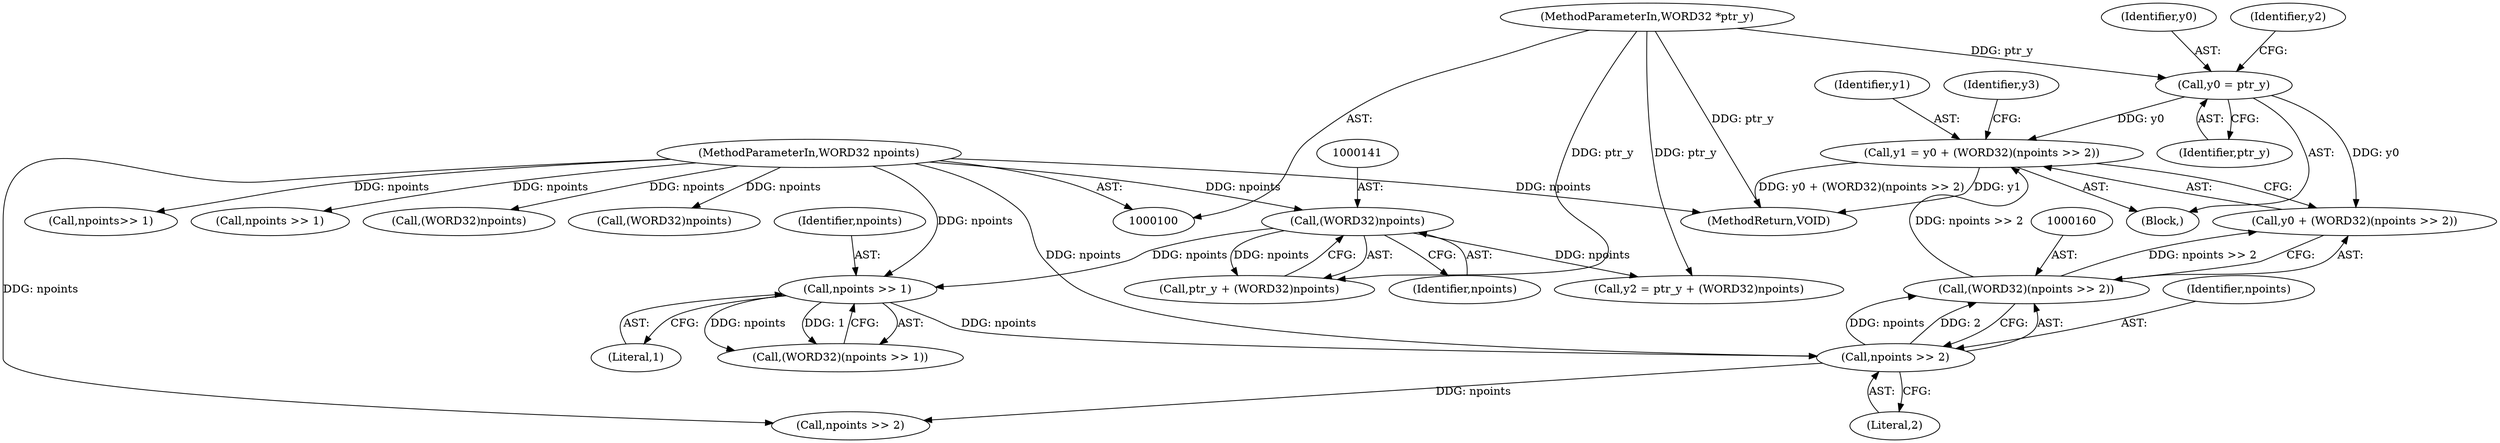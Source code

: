 digraph "0_Android_04e8cd58f075bec5892e369c8deebca9c67e855c@pointer" {
"1000155" [label="(Call,y1 = y0 + (WORD32)(npoints >> 2))"];
"1000133" [label="(Call,y0 = ptr_y)"];
"1000101" [label="(MethodParameterIn,WORD32 *ptr_y)"];
"1000159" [label="(Call,(WORD32)(npoints >> 2))"];
"1000161" [label="(Call,npoints >> 2)"];
"1000152" [label="(Call,npoints >> 1)"];
"1000140" [label="(Call,(WORD32)npoints)"];
"1000104" [label="(MethodParameterIn,WORD32 npoints)"];
"1000157" [label="(Call,y0 + (WORD32)(npoints >> 2))"];
"1000154" [label="(Literal,1)"];
"1000101" [label="(MethodParameterIn,WORD32 *ptr_y)"];
"1000162" [label="(Identifier,npoints)"];
"1000142" [label="(Identifier,npoints)"];
"1000138" [label="(Call,ptr_y + (WORD32)npoints)"];
"1000105" [label="(Block,)"];
"1000140" [label="(Call,(WORD32)npoints)"];
"1000153" [label="(Identifier,npoints)"];
"1000156" [label="(Identifier,y1)"];
"1000163" [label="(Literal,2)"];
"1000155" [label="(Call,y1 = y0 + (WORD32)(npoints >> 2))"];
"1000136" [label="(Call,y2 = ptr_y + (WORD32)npoints)"];
"1000170" [label="(Call,npoints >> 2)"];
"1000161" [label="(Call,npoints >> 2)"];
"1000135" [label="(Identifier,ptr_y)"];
"1000150" [label="(Call,(WORD32)(npoints >> 1))"];
"1000165" [label="(Identifier,y3)"];
"1000133" [label="(Call,y0 = ptr_y)"];
"1000134" [label="(Identifier,y0)"];
"1000197" [label="(Call,npoints>> 1)"];
"1000104" [label="(MethodParameterIn,WORD32 npoints)"];
"1000152" [label="(Call,npoints >> 1)"];
"1000178" [label="(Call,npoints >> 1)"];
"1000437" [label="(Call,(WORD32)npoints)"];
"1000137" [label="(Identifier,y2)"];
"1000430" [label="(Call,(WORD32)npoints)"];
"1000159" [label="(Call,(WORD32)(npoints >> 2))"];
"1000441" [label="(MethodReturn,VOID)"];
"1000155" -> "1000105"  [label="AST: "];
"1000155" -> "1000157"  [label="CFG: "];
"1000156" -> "1000155"  [label="AST: "];
"1000157" -> "1000155"  [label="AST: "];
"1000165" -> "1000155"  [label="CFG: "];
"1000155" -> "1000441"  [label="DDG: y0 + (WORD32)(npoints >> 2)"];
"1000155" -> "1000441"  [label="DDG: y1"];
"1000133" -> "1000155"  [label="DDG: y0"];
"1000159" -> "1000155"  [label="DDG: npoints >> 2"];
"1000133" -> "1000105"  [label="AST: "];
"1000133" -> "1000135"  [label="CFG: "];
"1000134" -> "1000133"  [label="AST: "];
"1000135" -> "1000133"  [label="AST: "];
"1000137" -> "1000133"  [label="CFG: "];
"1000101" -> "1000133"  [label="DDG: ptr_y"];
"1000133" -> "1000157"  [label="DDG: y0"];
"1000101" -> "1000100"  [label="AST: "];
"1000101" -> "1000441"  [label="DDG: ptr_y"];
"1000101" -> "1000136"  [label="DDG: ptr_y"];
"1000101" -> "1000138"  [label="DDG: ptr_y"];
"1000159" -> "1000157"  [label="AST: "];
"1000159" -> "1000161"  [label="CFG: "];
"1000160" -> "1000159"  [label="AST: "];
"1000161" -> "1000159"  [label="AST: "];
"1000157" -> "1000159"  [label="CFG: "];
"1000159" -> "1000157"  [label="DDG: npoints >> 2"];
"1000161" -> "1000159"  [label="DDG: npoints"];
"1000161" -> "1000159"  [label="DDG: 2"];
"1000161" -> "1000163"  [label="CFG: "];
"1000162" -> "1000161"  [label="AST: "];
"1000163" -> "1000161"  [label="AST: "];
"1000152" -> "1000161"  [label="DDG: npoints"];
"1000104" -> "1000161"  [label="DDG: npoints"];
"1000161" -> "1000170"  [label="DDG: npoints"];
"1000152" -> "1000150"  [label="AST: "];
"1000152" -> "1000154"  [label="CFG: "];
"1000153" -> "1000152"  [label="AST: "];
"1000154" -> "1000152"  [label="AST: "];
"1000150" -> "1000152"  [label="CFG: "];
"1000152" -> "1000150"  [label="DDG: npoints"];
"1000152" -> "1000150"  [label="DDG: 1"];
"1000140" -> "1000152"  [label="DDG: npoints"];
"1000104" -> "1000152"  [label="DDG: npoints"];
"1000140" -> "1000138"  [label="AST: "];
"1000140" -> "1000142"  [label="CFG: "];
"1000141" -> "1000140"  [label="AST: "];
"1000142" -> "1000140"  [label="AST: "];
"1000138" -> "1000140"  [label="CFG: "];
"1000140" -> "1000136"  [label="DDG: npoints"];
"1000140" -> "1000138"  [label="DDG: npoints"];
"1000104" -> "1000140"  [label="DDG: npoints"];
"1000104" -> "1000100"  [label="AST: "];
"1000104" -> "1000441"  [label="DDG: npoints"];
"1000104" -> "1000170"  [label="DDG: npoints"];
"1000104" -> "1000178"  [label="DDG: npoints"];
"1000104" -> "1000197"  [label="DDG: npoints"];
"1000104" -> "1000430"  [label="DDG: npoints"];
"1000104" -> "1000437"  [label="DDG: npoints"];
}
